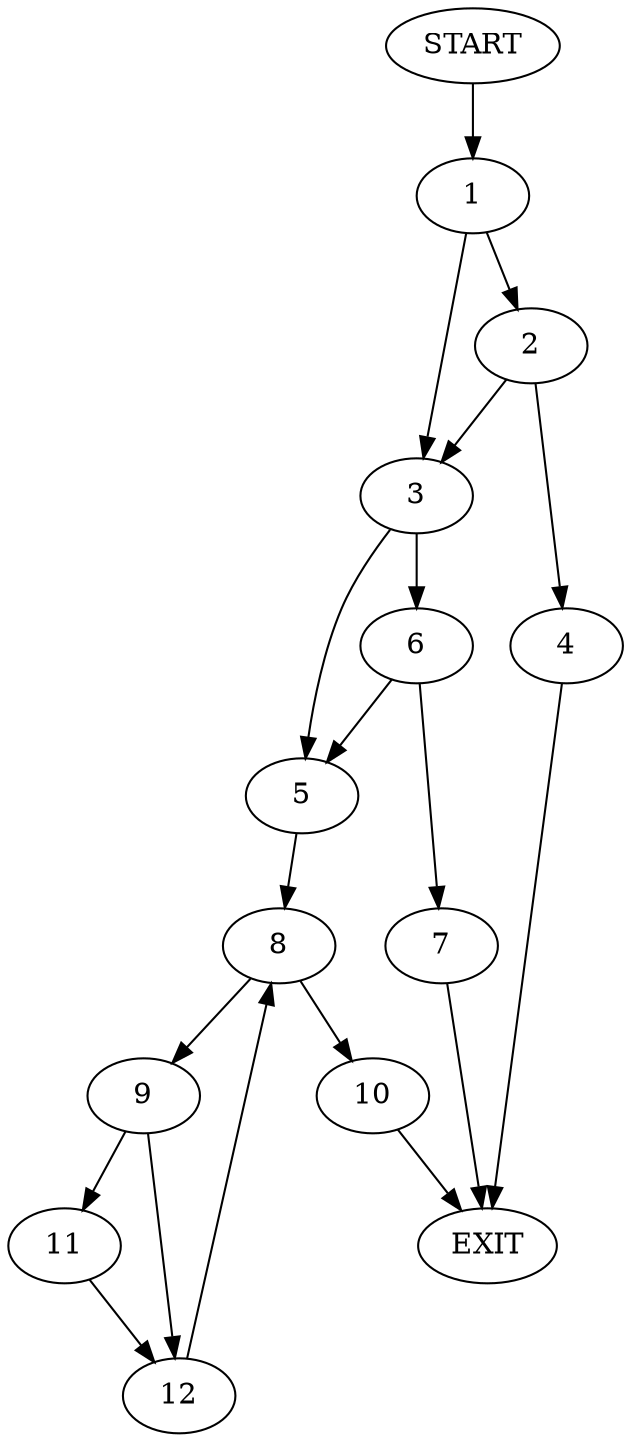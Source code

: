 digraph {
0 [label="START"]
13 [label="EXIT"]
0 -> 1
1 -> 2
1 -> 3
2 -> 4
2 -> 3
3 -> 5
3 -> 6
4 -> 13
6 -> 5
6 -> 7
5 -> 8
7 -> 13
8 -> 9
8 -> 10
9 -> 11
9 -> 12
10 -> 13
12 -> 8
11 -> 12
}
